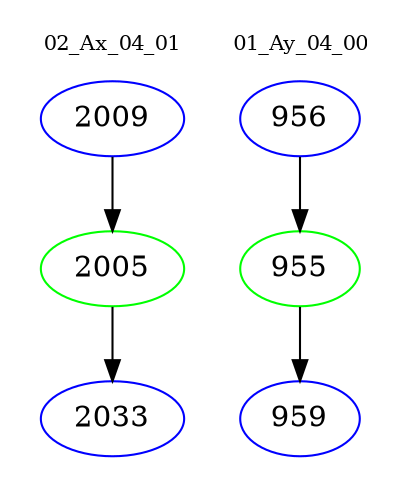 digraph{
subgraph cluster_0 {
color = white
label = "02_Ax_04_01";
fontsize=10;
T0_2009 [label="2009", color="blue"]
T0_2009 -> T0_2005 [color="black"]
T0_2005 [label="2005", color="green"]
T0_2005 -> T0_2033 [color="black"]
T0_2033 [label="2033", color="blue"]
}
subgraph cluster_1 {
color = white
label = "01_Ay_04_00";
fontsize=10;
T1_956 [label="956", color="blue"]
T1_956 -> T1_955 [color="black"]
T1_955 [label="955", color="green"]
T1_955 -> T1_959 [color="black"]
T1_959 [label="959", color="blue"]
}
}
